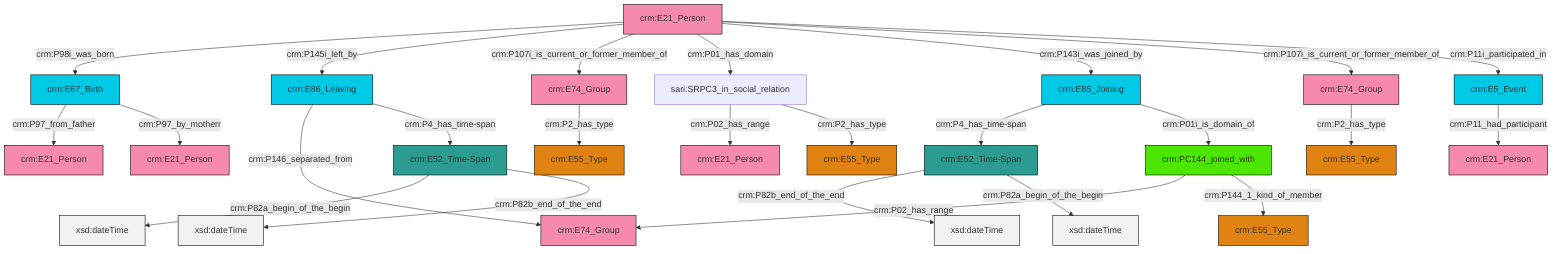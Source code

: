 graph TD
classDef Literal fill:#f2f2f2,stroke:#000000;
classDef CRM_Entity fill:#FFFFFF,stroke:#000000;
classDef Temporal_Entity fill:#00C9E6, stroke:#000000;
classDef Type fill:#E18312, stroke:#000000;
classDef Time-Span fill:#2C9C91, stroke:#000000;
classDef Appellation fill:#FFEB7F, stroke:#000000;
classDef Place fill:#008836, stroke:#000000;
classDef Persistent_Item fill:#B266B2, stroke:#000000;
classDef Conceptual_Object fill:#FFD700, stroke:#000000;
classDef Physical_Thing fill:#D2B48C, stroke:#000000;
classDef Actor fill:#f58aad, stroke:#000000;
classDef PC_Classes fill:#4ce600, stroke:#000000;
classDef Multi fill:#cccccc,stroke:#000000;

4["crm:E5_Event"]:::Temporal_Entity -->|crm:P11_had_participant| 0["crm:E21_Person"]:::Actor
5["crm:E52_Time-Span"]:::Time-Span -->|crm:P82b_end_of_the_end| 6[xsd:dateTime]:::Literal
9["crm:E21_Person"]:::Actor -->|crm:P98i_was_born| 10["crm:E67_Birth"]:::Temporal_Entity
13["sari:SRPC3_in_social_relation"]:::Default -->|crm:P02_has_range| 14["crm:E21_Person"]:::Actor
9["crm:E21_Person"]:::Actor -->|crm:P145i_left_by| 18["crm:E86_Leaving"]:::Temporal_Entity
5["crm:E52_Time-Span"]:::Time-Span -->|crm:P82a_begin_of_the_begin| 21[xsd:dateTime]:::Literal
10["crm:E67_Birth"]:::Temporal_Entity -->|crm:P97_from_father| 24["crm:E21_Person"]:::Actor
27["crm:E52_Time-Span"]:::Time-Span -->|crm:P82a_begin_of_the_begin| 28[xsd:dateTime]:::Literal
29["crm:E85_Joining"]:::Temporal_Entity -->|crm:P4_has_time-span| 5["crm:E52_Time-Span"]:::Time-Span
29["crm:E85_Joining"]:::Temporal_Entity -->|crm:P01i_is_domain_of| 19["crm:PC144_joined_with"]:::PC_Classes
10["crm:E67_Birth"]:::Temporal_Entity -->|crm:P97_by_motherr| 25["crm:E21_Person"]:::Actor
19["crm:PC144_joined_with"]:::PC_Classes -->|crm:P02_has_range| 30["crm:E74_Group"]:::Actor
22["crm:E74_Group"]:::Actor -->|crm:P2_has_type| 7["crm:E55_Type"]:::Type
19["crm:PC144_joined_with"]:::PC_Classes -->|crm:P144_1_kind_of_member| 31["crm:E55_Type"]:::Type
9["crm:E21_Person"]:::Actor -->|crm:P107i_is_current_or_former_member_of| 22["crm:E74_Group"]:::Actor
27["crm:E52_Time-Span"]:::Time-Span -->|crm:P82b_end_of_the_end| 35[xsd:dateTime]:::Literal
9["crm:E21_Person"]:::Actor -->|crm:P01_has_domain| 13["sari:SRPC3_in_social_relation"]:::Default
9["crm:E21_Person"]:::Actor -->|crm:P143i_was_joined_by| 29["crm:E85_Joining"]:::Temporal_Entity
9["crm:E21_Person"]:::Actor -->|crm:P107i_is_current_or_former_member_of| 38["crm:E74_Group"]:::Actor
18["crm:E86_Leaving"]:::Temporal_Entity -->|crm:P146_separated_from| 30["crm:E74_Group"]:::Actor
18["crm:E86_Leaving"]:::Temporal_Entity -->|crm:P4_has_time-span| 27["crm:E52_Time-Span"]:::Time-Span
38["crm:E74_Group"]:::Actor -->|crm:P2_has_type| 2["crm:E55_Type"]:::Type
9["crm:E21_Person"]:::Actor -->|crm:P11i_participated_in| 4["crm:E5_Event"]:::Temporal_Entity
13["sari:SRPC3_in_social_relation"]:::Default -->|crm:P2_has_type| 15["crm:E55_Type"]:::Type